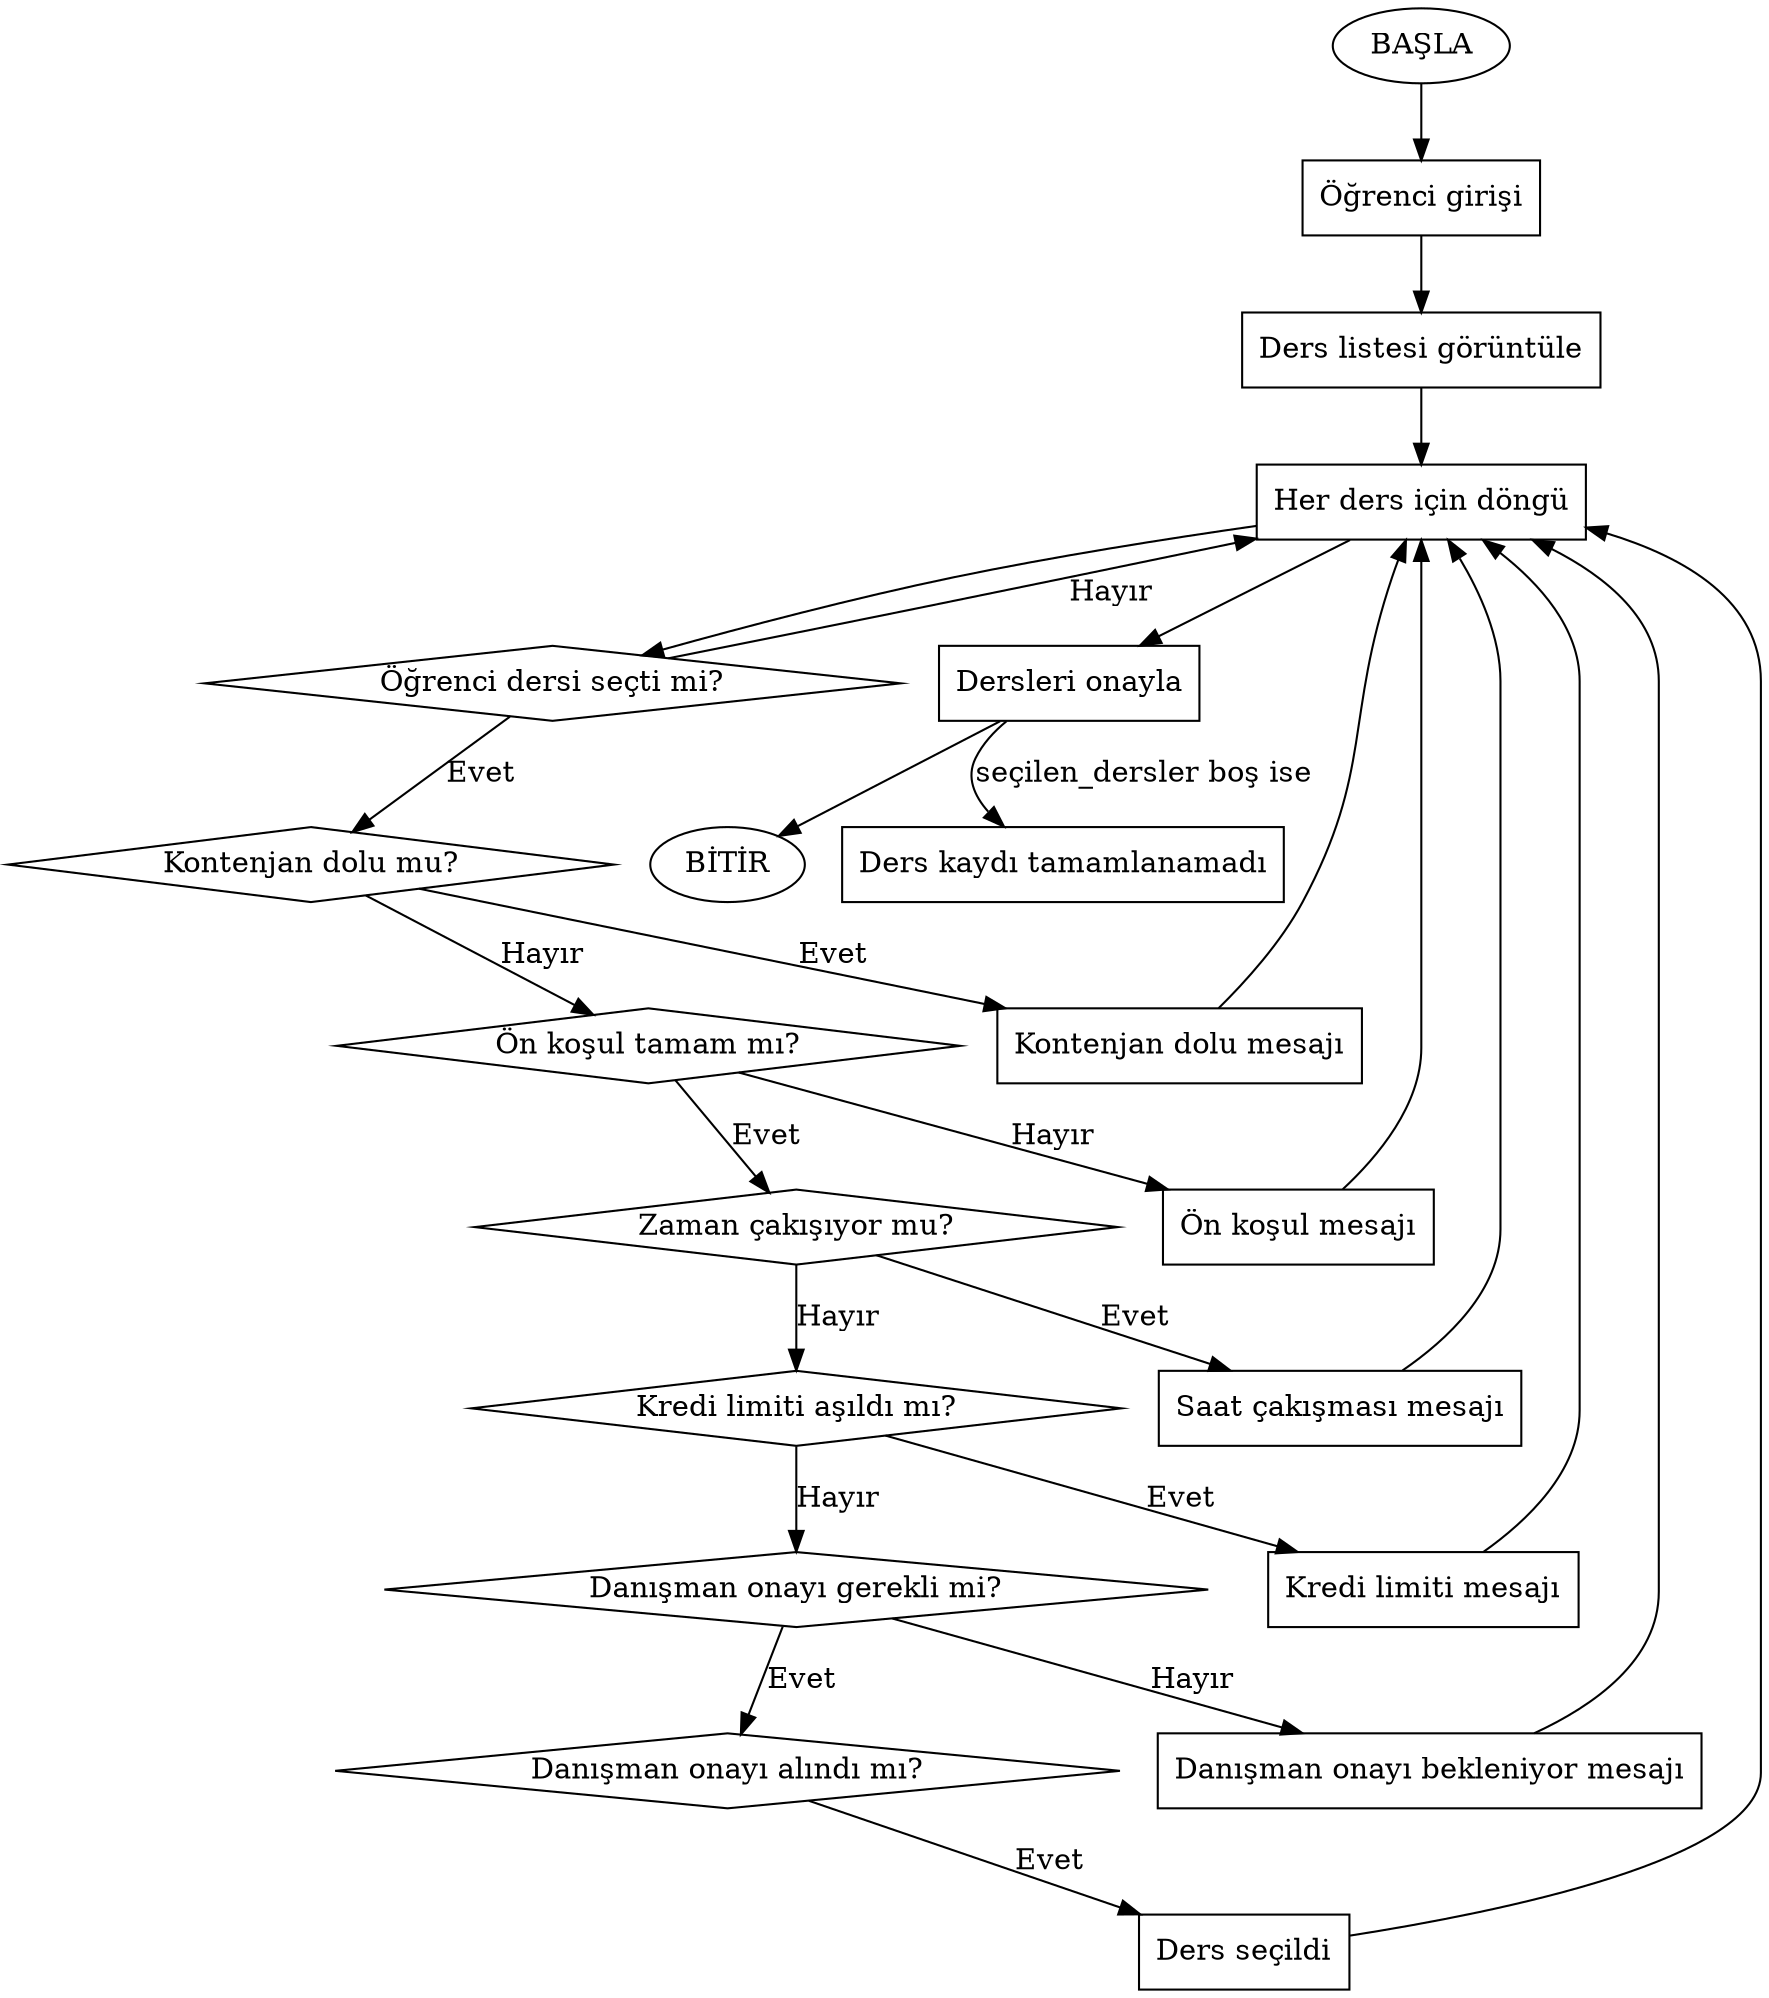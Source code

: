 digraph DersKayit {
    rankdir=TB;

    // Başlangıç
    BASLA [shape=oval, label="BAŞLA"];

    // Öğrenci girişi
    GIRIS [shape=box, label="Öğrenci girişi"];

    // Ders listesi görüntüleme
    LISTE [shape=box, label="Ders listesi görüntüle"];

    // Döngü başlangıcı
    DONGU [shape=box, label="Her ders için döngü"];

    // Ders seçimi kontrolü
    SECILDI_MI [shape=diamond, label="Öğrenci dersi seçti mi?"];

    // Kontroller
    KONTENJAN [shape=diamond, label="Kontenjan dolu mu?"];
    ON_KOSUL [shape=diamond, label="Ön koşul tamam mı?"];
    ZAMAN [shape=diamond, label="Zaman çakışıyor mu?"];
    KREDI [shape=diamond, label="Kredi limiti aşıldı mı?"];
    DANS_ONAY [shape=diamond, label="Danışman onayı gerekli mi?"];
    DANS_ONAY_ALINDI [shape=diamond, label="Danışman onayı alındı mı?"];

    // Mesajlar ve işlemler
    MESAJ_KONTENJAN [shape=box, label="Kontenjan dolu mesajı"];
    MESAJ_ON_KOSUL [shape=box, label="Ön koşul mesajı"];
    MESAJ_ZAMAN [shape=box, label="Saat çakışması mesajı"];
    MESAJ_KREDI [shape=box, label="Kredi limiti mesajı"];
    MESAJ_DANS [shape=box, label="Danışman onayı bekleniyor mesajı"];
    DERS_SECILDI [shape=box, label="Ders seçildi"];
    ONAY [shape=box, label="Dersleri onayla"];

    // Bitiş
    BITIR [shape=oval, label="BİTİR"];
    BOS [shape=box, label="Ders kaydı tamamlanamadı"];

    // Oklar
    BASLA -> GIRIS -> LISTE -> DONGU -> SECILDI_MI;
    SECILDI_MI -> DONGU [label="Hayır"];
    SECILDI_MI -> KONTENJAN [label="Evet"];

    KONTENJAN -> MESAJ_KONTENJAN [label="Evet"];
    KONTENJAN -> ON_KOSUL [label="Hayır"];

    ON_KOSUL -> MESAJ_ON_KOSUL [label="Hayır"];
    ON_KOSUL -> ZAMAN [label="Evet"];

    ZAMAN -> MESAJ_ZAMAN [label="Evet"];
    ZAMAN -> KREDI [label="Hayır"];

    KREDI -> MESAJ_KREDI [label="Evet"];
    KREDI -> DANS_ONAY [label="Hayır"];

    DANS_ONAY -> DANS_ONAY_ALINDI [label="Evet"];
    DANS_ONAY -> MESAJ_DANS [label="Hayır"];

    DANS_ONAY_ALINDI -> DERS_SECILDI [label="Evet"];
    DERS_SECILDI -> DONGU;

    // Mesajlardan sonra döngüye dön
    MESAJ_KONTENJAN -> DONGU;
    MESAJ_ON_KOSUL -> DONGU;
    MESAJ_ZAMAN -> DONGU;
    MESAJ_KREDI -> DONGU;
    MESAJ_DANS -> DONGU;

    // Döngü tamamlandıktan sonra onay
    DONGU -> ONAY;

    ONAY -> BITIR;
    ONAY -> BOS [label="seçilen_dersler boş ise"];
}
